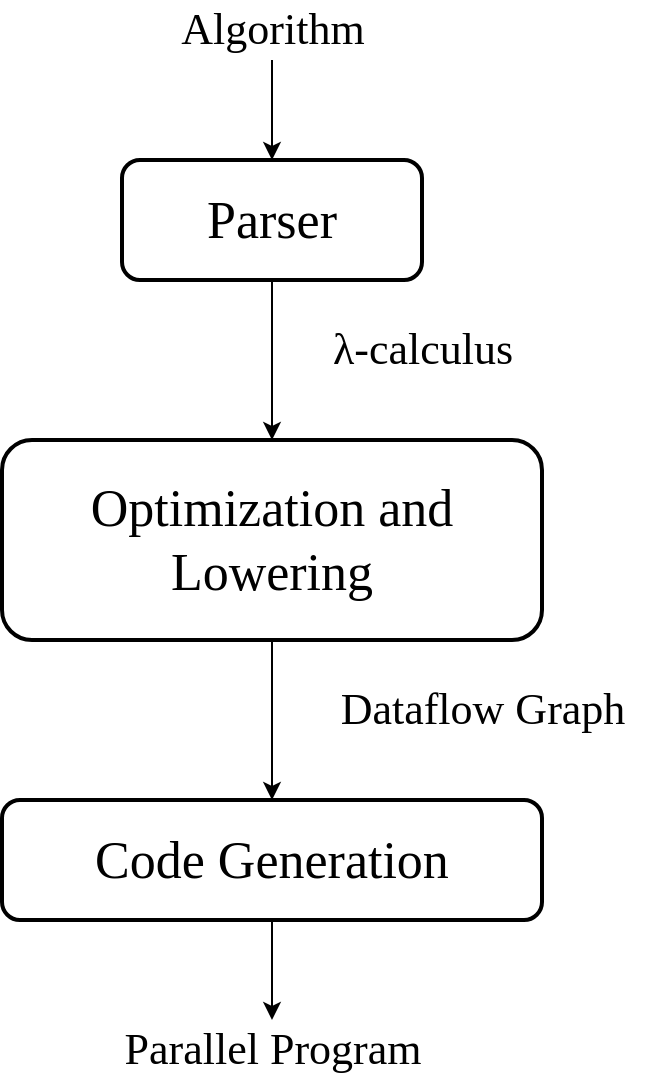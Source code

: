 <mxfile version="13.6.4" type="device"><diagram id="habs3ddpIR7I4yXQfgHI" name="Page-1"><mxGraphModel dx="1146" dy="761" grid="1" gridSize="10" guides="1" tooltips="1" connect="1" arrows="1" fold="1" page="1" pageScale="1" pageWidth="1600" pageHeight="900" math="0" shadow="0"><root><mxCell id="0"/><mxCell id="1" parent="0"/><mxCell id="ajbkM5J_VgxDDRGrJvfv-13" value="" style="group" parent="1" vertex="1" connectable="0"><mxGeometry x="240" y="160" width="330" height="540" as="geometry"/></mxCell><mxCell id="ajbkM5J_VgxDDRGrJvfv-1" value="Parser" style="rounded=1;whiteSpace=wrap;html=1;fontFamily=Roboto Slab;fontSize=26;strokeWidth=2;" parent="ajbkM5J_VgxDDRGrJvfv-13" vertex="1"><mxGeometry x="60" y="80" width="150" height="60" as="geometry"/></mxCell><mxCell id="ajbkM5J_VgxDDRGrJvfv-2" value="Optimization and Lowering" style="rounded=1;whiteSpace=wrap;html=1;fontFamily=Roboto Slab;fontSize=26;strokeWidth=2;" parent="ajbkM5J_VgxDDRGrJvfv-13" vertex="1"><mxGeometry y="220" width="270" height="100" as="geometry"/></mxCell><mxCell id="ajbkM5J_VgxDDRGrJvfv-4" style="orthogonalLoop=1;jettySize=auto;html=1;fontSize=26;rounded=0;entryX=0.5;entryY=0;entryDx=0;entryDy=0;exitX=0.5;exitY=1;exitDx=0;exitDy=0;" parent="ajbkM5J_VgxDDRGrJvfv-13" source="ajbkM5J_VgxDDRGrJvfv-1" target="ajbkM5J_VgxDDRGrJvfv-2" edge="1"><mxGeometry relative="1" as="geometry"/></mxCell><mxCell id="ajbkM5J_VgxDDRGrJvfv-3" value="Code Generation" style="rounded=1;whiteSpace=wrap;html=1;fontFamily=Roboto Slab;fontSize=26;strokeWidth=2;" parent="ajbkM5J_VgxDDRGrJvfv-13" vertex="1"><mxGeometry y="400" width="270" height="60" as="geometry"/></mxCell><mxCell id="ajbkM5J_VgxDDRGrJvfv-5" style="edgeStyle=none;rounded=0;orthogonalLoop=1;jettySize=auto;html=1;fontSize=26;" parent="ajbkM5J_VgxDDRGrJvfv-13" source="ajbkM5J_VgxDDRGrJvfv-2" target="ajbkM5J_VgxDDRGrJvfv-3" edge="1"><mxGeometry relative="1" as="geometry"/></mxCell><mxCell id="ajbkM5J_VgxDDRGrJvfv-7" value=" λ-calculus" style="text;html=1;align=center;verticalAlign=middle;resizable=0;points=[];autosize=1;fontSize=22;fontFamily=Roboto Slab;" parent="ajbkM5J_VgxDDRGrJvfv-13" vertex="1"><mxGeometry x="150" y="160" width="120" height="30" as="geometry"/></mxCell><mxCell id="ajbkM5J_VgxDDRGrJvfv-8" value="Dataflow Graph" style="text;html=1;align=center;verticalAlign=middle;resizable=0;points=[];autosize=1;fontSize=22;fontFamily=Roboto Slab;" parent="ajbkM5J_VgxDDRGrJvfv-13" vertex="1"><mxGeometry x="150" y="340" width="180" height="30" as="geometry"/></mxCell><mxCell id="ajbkM5J_VgxDDRGrJvfv-9" value="Parallel Program" style="text;html=1;align=center;verticalAlign=middle;resizable=0;points=[];autosize=1;fontSize=22;fontFamily=Roboto Slab;" parent="ajbkM5J_VgxDDRGrJvfv-13" vertex="1"><mxGeometry x="40" y="510" width="190" height="30" as="geometry"/></mxCell><mxCell id="ajbkM5J_VgxDDRGrJvfv-10" value="" style="edgeStyle=none;rounded=0;orthogonalLoop=1;jettySize=auto;html=1;fontFamily=Roboto Slab;fontSize=22;" parent="ajbkM5J_VgxDDRGrJvfv-13" source="ajbkM5J_VgxDDRGrJvfv-3" target="ajbkM5J_VgxDDRGrJvfv-9" edge="1"><mxGeometry relative="1" as="geometry"/></mxCell><mxCell id="ajbkM5J_VgxDDRGrJvfv-12" value="" style="edgeStyle=none;rounded=0;orthogonalLoop=1;jettySize=auto;html=1;fontFamily=Roboto Slab;fontSize=22;" parent="ajbkM5J_VgxDDRGrJvfv-13" source="ajbkM5J_VgxDDRGrJvfv-11" target="ajbkM5J_VgxDDRGrJvfv-1" edge="1"><mxGeometry relative="1" as="geometry"/></mxCell><mxCell id="ajbkM5J_VgxDDRGrJvfv-11" value="Algorithm" style="text;html=1;align=center;verticalAlign=middle;resizable=0;points=[];autosize=1;fontSize=22;fontFamily=Roboto Slab;" parent="ajbkM5J_VgxDDRGrJvfv-13" vertex="1"><mxGeometry x="75" width="120" height="30" as="geometry"/></mxCell></root></mxGraphModel></diagram></mxfile>